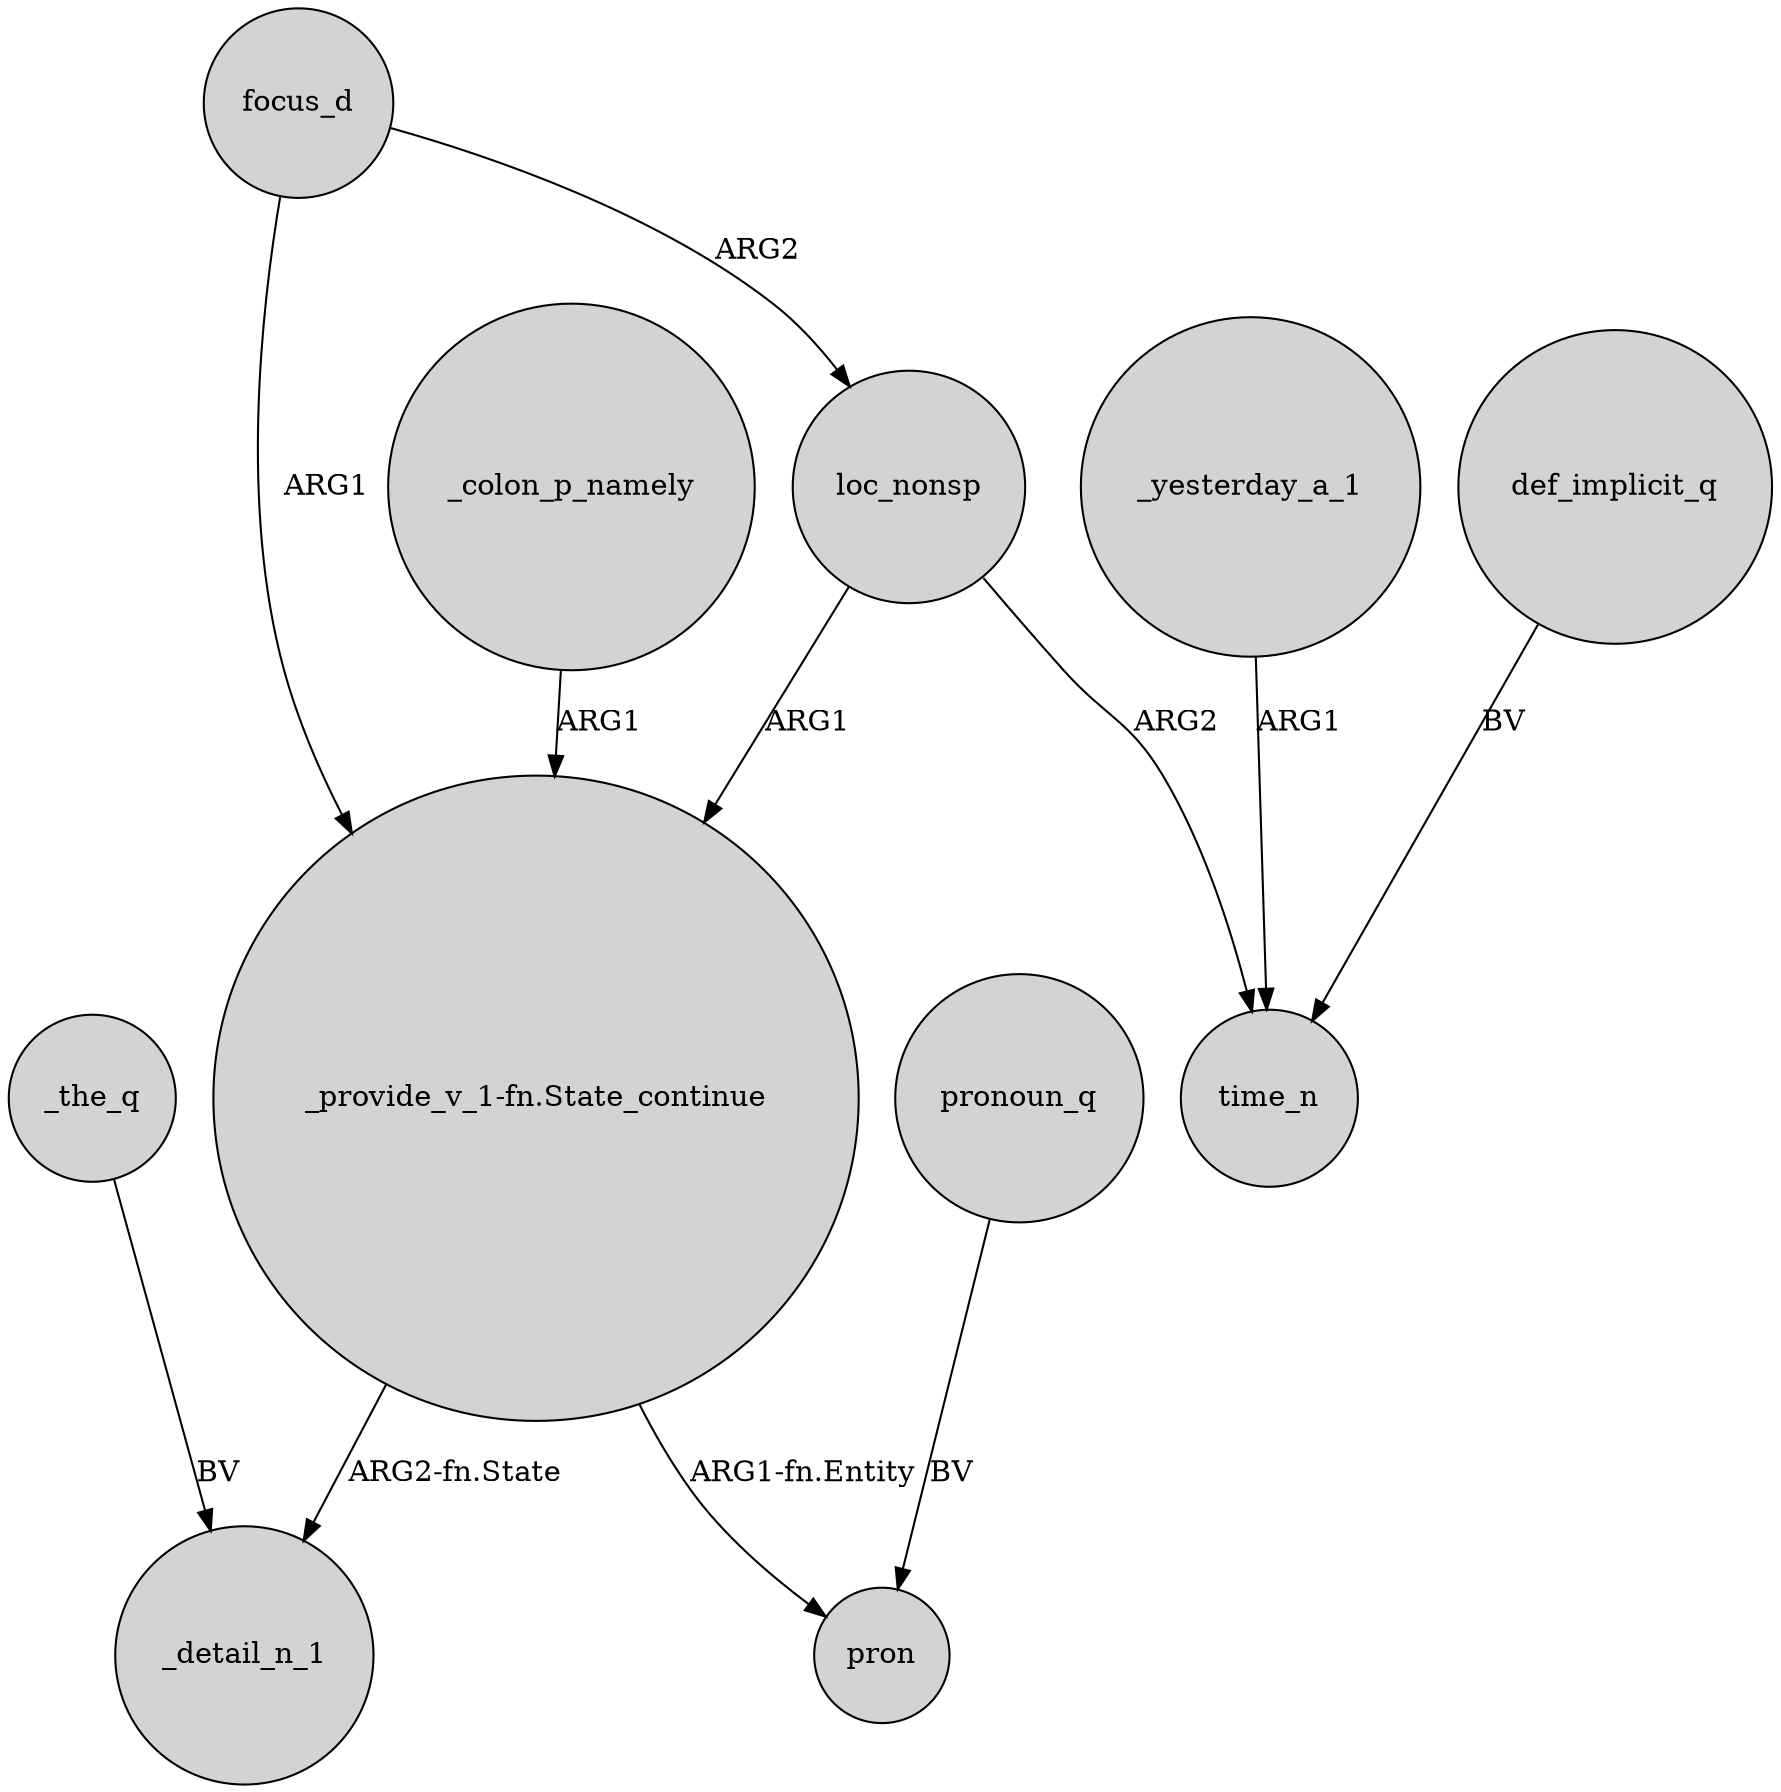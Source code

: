 digraph {
	node [shape=circle style=filled]
	_the_q -> _detail_n_1 [label=BV]
	focus_d -> "_provide_v_1-fn.State_continue" [label=ARG1]
	_yesterday_a_1 -> time_n [label=ARG1]
	loc_nonsp -> time_n [label=ARG2]
	focus_d -> loc_nonsp [label=ARG2]
	_colon_p_namely -> "_provide_v_1-fn.State_continue" [label=ARG1]
	pronoun_q -> pron [label=BV]
	def_implicit_q -> time_n [label=BV]
	"_provide_v_1-fn.State_continue" -> _detail_n_1 [label="ARG2-fn.State"]
	"_provide_v_1-fn.State_continue" -> pron [label="ARG1-fn.Entity"]
	loc_nonsp -> "_provide_v_1-fn.State_continue" [label=ARG1]
}
